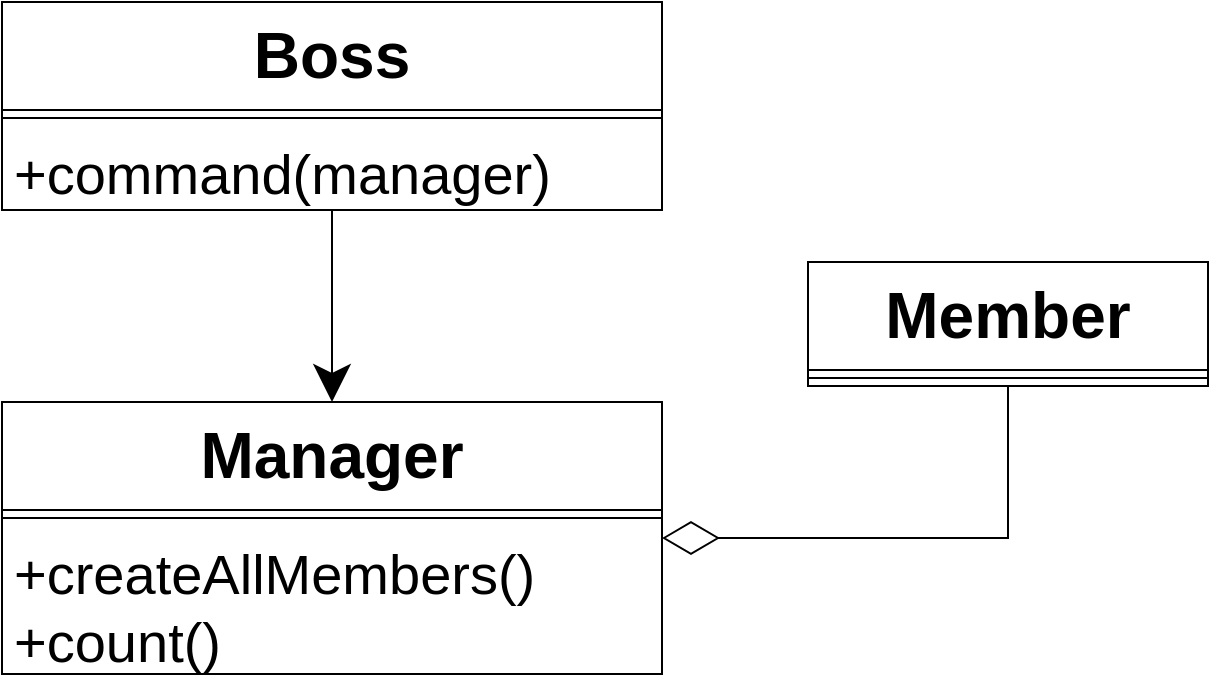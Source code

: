 <mxfile version="14.6.13" type="device"><diagram id="rksXnvwOW-vQa-j9NkS4" name="第 1 页"><mxGraphModel dx="946" dy="672" grid="1" gridSize="10" guides="1" tooltips="1" connect="1" arrows="1" fold="1" page="1" pageScale="1" pageWidth="827" pageHeight="1169" math="0" shadow="0"><root><mxCell id="0"/><mxCell id="1" parent="0"/><mxCell id="cZ-NHo7_D_mrmEOh3KiY-2" style="edgeStyle=orthogonalEdgeStyle;rounded=0;orthogonalLoop=1;jettySize=auto;html=1;endSize=16;startSize=16;" edge="1" parent="1" source="cZ-NHo7_D_mrmEOh3KiY-3" target="cZ-NHo7_D_mrmEOh3KiY-7"><mxGeometry relative="1" as="geometry"/></mxCell><mxCell id="cZ-NHo7_D_mrmEOh3KiY-3" value="Boss" style="swimlane;fontStyle=1;align=center;verticalAlign=top;childLayout=stackLayout;horizontal=1;startSize=54;horizontalStack=0;resizeParent=1;resizeParentMax=0;resizeLast=0;collapsible=1;marginBottom=0;fontSize=32;" vertex="1" parent="1"><mxGeometry x="10" y="190" width="330" height="104" as="geometry"/></mxCell><mxCell id="cZ-NHo7_D_mrmEOh3KiY-4" value="" style="line;strokeWidth=1;fillColor=none;align=left;verticalAlign=middle;spacingTop=-1;spacingLeft=3;spacingRight=3;rotatable=0;labelPosition=right;points=[];portConstraint=eastwest;" vertex="1" parent="cZ-NHo7_D_mrmEOh3KiY-3"><mxGeometry y="54" width="330" height="8" as="geometry"/></mxCell><mxCell id="cZ-NHo7_D_mrmEOh3KiY-5" value="+command(manager)&#10;" style="text;strokeColor=none;fillColor=none;align=left;verticalAlign=top;spacingLeft=4;spacingRight=4;overflow=hidden;rotatable=0;points=[[0,0.5],[1,0.5]];portConstraint=eastwest;fontSize=28;" vertex="1" parent="cZ-NHo7_D_mrmEOh3KiY-3"><mxGeometry y="62" width="330" height="42" as="geometry"/></mxCell><mxCell id="cZ-NHo7_D_mrmEOh3KiY-6" style="edgeStyle=orthogonalEdgeStyle;rounded=0;orthogonalLoop=1;jettySize=auto;html=1;entryX=0.5;entryY=1;entryDx=0;entryDy=0;startArrow=diamondThin;startFill=0;endArrow=none;endFill=0;startSize=26;endSize=26;" edge="1" parent="1" source="cZ-NHo7_D_mrmEOh3KiY-7" target="cZ-NHo7_D_mrmEOh3KiY-10"><mxGeometry relative="1" as="geometry"/></mxCell><mxCell id="cZ-NHo7_D_mrmEOh3KiY-7" value="Manager" style="swimlane;fontStyle=1;align=center;verticalAlign=top;childLayout=stackLayout;horizontal=1;startSize=54;horizontalStack=0;resizeParent=1;resizeParentMax=0;resizeLast=0;collapsible=1;marginBottom=0;fontSize=32;" vertex="1" parent="1"><mxGeometry x="10" y="390" width="330" height="136" as="geometry"/></mxCell><mxCell id="cZ-NHo7_D_mrmEOh3KiY-8" value="" style="line;strokeWidth=1;fillColor=none;align=left;verticalAlign=middle;spacingTop=-1;spacingLeft=3;spacingRight=3;rotatable=0;labelPosition=right;points=[];portConstraint=eastwest;" vertex="1" parent="cZ-NHo7_D_mrmEOh3KiY-7"><mxGeometry y="54" width="330" height="8" as="geometry"/></mxCell><mxCell id="cZ-NHo7_D_mrmEOh3KiY-9" value="+createAllMembers()&#10;+count()&#10;" style="text;strokeColor=none;fillColor=none;align=left;verticalAlign=top;spacingLeft=4;spacingRight=4;overflow=hidden;rotatable=0;points=[[0,0.5],[1,0.5]];portConstraint=eastwest;fontSize=28;" vertex="1" parent="cZ-NHo7_D_mrmEOh3KiY-7"><mxGeometry y="62" width="330" height="74" as="geometry"/></mxCell><mxCell id="cZ-NHo7_D_mrmEOh3KiY-10" value="Member" style="swimlane;fontStyle=1;align=center;verticalAlign=top;childLayout=stackLayout;horizontal=1;startSize=54;horizontalStack=0;resizeParent=1;resizeParentMax=0;resizeLast=0;collapsible=1;marginBottom=0;fontSize=32;" vertex="1" parent="1"><mxGeometry x="413" y="320" width="200" height="62" as="geometry"/></mxCell><mxCell id="cZ-NHo7_D_mrmEOh3KiY-11" value="" style="line;strokeWidth=1;fillColor=none;align=left;verticalAlign=middle;spacingTop=-1;spacingLeft=3;spacingRight=3;rotatable=0;labelPosition=right;points=[];portConstraint=eastwest;" vertex="1" parent="cZ-NHo7_D_mrmEOh3KiY-10"><mxGeometry y="54" width="200" height="8" as="geometry"/></mxCell></root></mxGraphModel></diagram></mxfile>